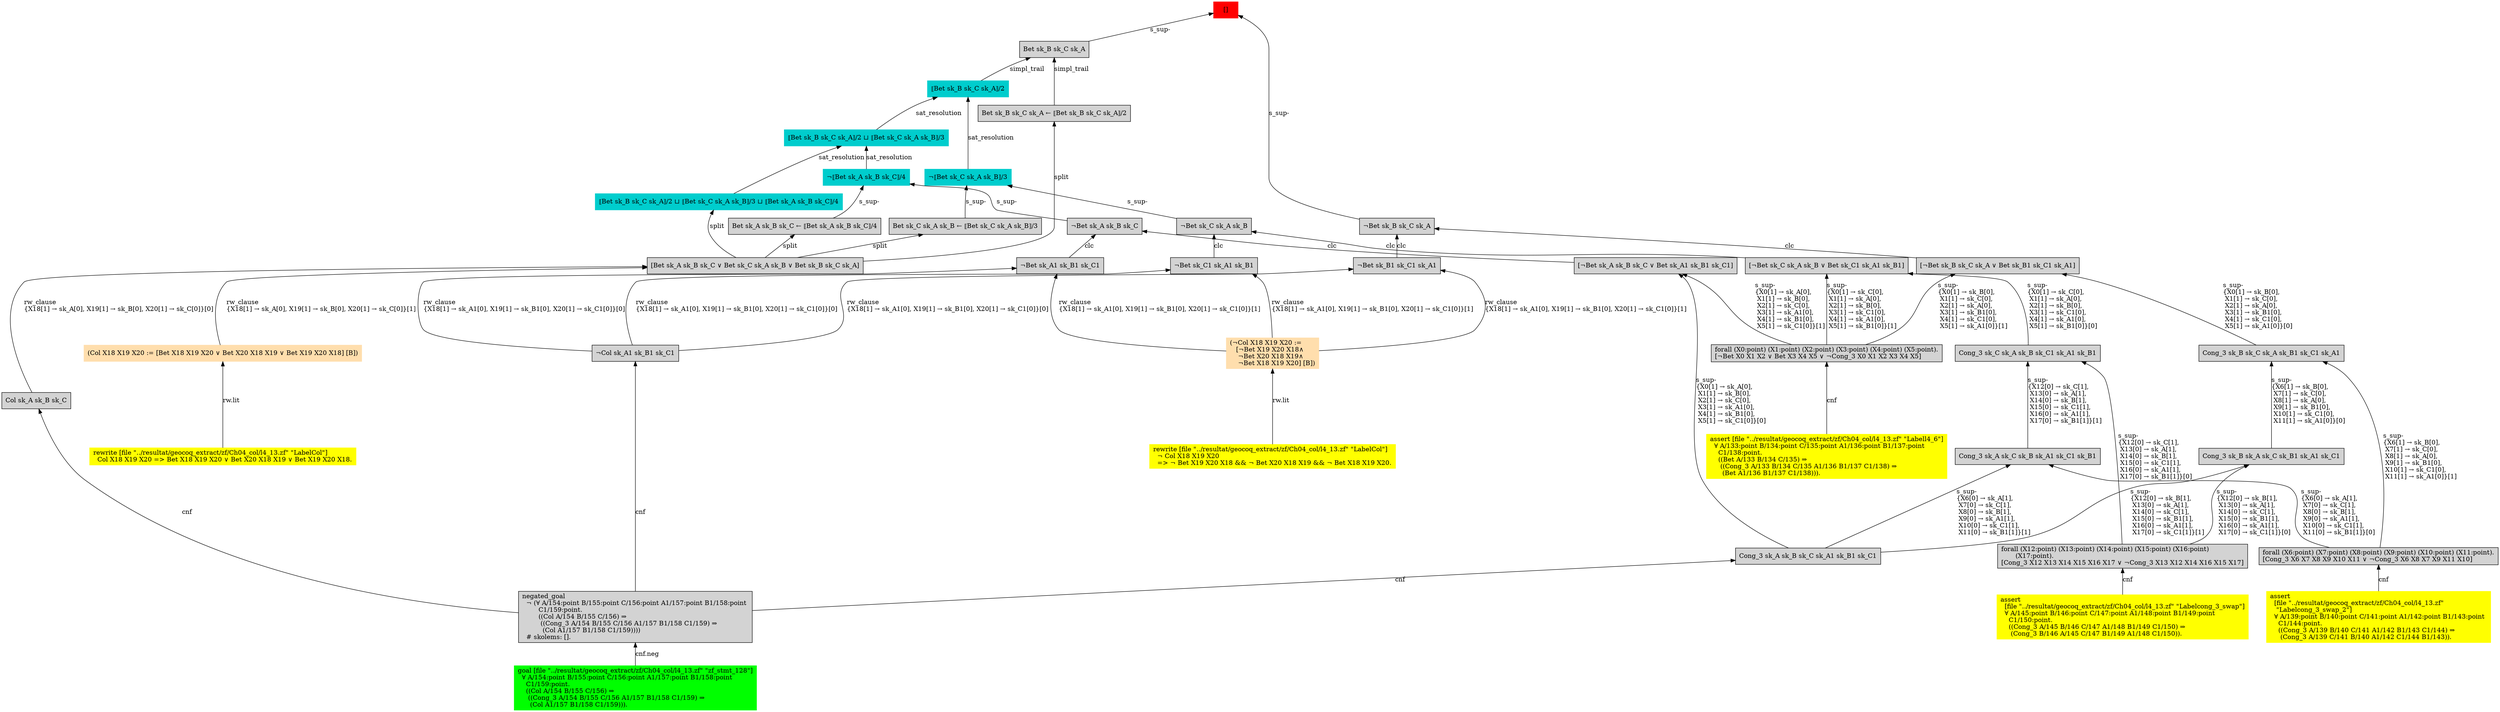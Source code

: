 digraph "unsat_graph" {
  vertex_0 [color=red, label="[]", shape=box, style=filled];
  vertex_0 -> vertex_1 [label="s_sup-\l", dir="back"];
  vertex_1 [shape=box, label="¬Bet sk_B sk_C sk_A\l", style=filled];
  vertex_1 -> vertex_2 [label="clc", dir="back"];
  vertex_2 [shape=box, label="¬Bet sk_B1 sk_C1 sk_A1\l", style=filled];
  vertex_2 -> vertex_3 [label="rw_clause\l\{X18[1] → sk_A1[0], X19[1] → sk_B1[0], X20[1] → sk_C1[0]\}[1]\l", dir="back"];
  vertex_3 [color=navajowhite, shape=box, label="(¬Col X18 X19 X20 :=\l   [¬Bet X19 X20 X18∧\l    ¬Bet X20 X18 X19∧\l    ¬Bet X18 X19 X20] [B])\l", style=filled];
  vertex_3 -> vertex_4 [label="rw.lit", dir="back"];
  vertex_4 [color=yellow, shape=box, label="rewrite [file \"../resultat/geocoq_extract/zf/Ch04_col/l4_13.zf\" \"LabelCol\"]\l  ¬ Col X18 X19 X20\l  =\> ¬ Bet X19 X20 X18 && ¬ Bet X20 X18 X19 && ¬ Bet X18 X19 X20.\l", style=filled];
  vertex_2 -> vertex_5 [label="rw_clause\l\{X18[1] → sk_A1[0], X19[1] → sk_B1[0], X20[1] → sk_C1[0]\}[0]\l", dir="back"];
  vertex_5 [shape=box, label="¬Col sk_A1 sk_B1 sk_C1\l", style=filled];
  vertex_5 -> vertex_6 [label="cnf", dir="back"];
  vertex_6 [shape=box, label="negated_goal\l  ¬ (∀ A/154:point B/155:point C/156:point A1/157:point B1/158:point \l        C1/159:point.\l        ((Col A/154 B/155 C/156) ⇒\l         ((Cong_3 A/154 B/155 C/156 A1/157 B1/158 C1/159) ⇒\l          (Col A1/157 B1/158 C1/159))))\l  # skolems: [].\l", style=filled];
  vertex_6 -> vertex_7 [label="cnf.neg", dir="back"];
  vertex_7 [color=green, shape=box, label="goal [file \"../resultat/geocoq_extract/zf/Ch04_col/l4_13.zf\" \"zf_stmt_128\"]\l  ∀ A/154:point B/155:point C/156:point A1/157:point B1/158:point \l    C1/159:point.\l    ((Col A/154 B/155 C/156) ⇒\l     ((Cong_3 A/154 B/155 C/156 A1/157 B1/158 C1/159) ⇒\l      (Col A1/157 B1/158 C1/159))).\l", style=filled];
  vertex_1 -> vertex_8 [label="clc", dir="back"];
  vertex_8 [shape=box, label="[¬Bet sk_B sk_C sk_A ∨ Bet sk_B1 sk_C1 sk_A1]\l", style=filled];
  vertex_8 -> vertex_9 [label="s_sup-\l\{X0[1] → sk_B[0], \l X1[1] → sk_C[0], \l X2[1] → sk_A[0], \l X3[1] → sk_B1[0], \l X4[1] → sk_C1[0], \l X5[1] → sk_A1[0]\}[1]\l", dir="back"];
  vertex_9 [shape=box, label="forall (X0:point) (X1:point) (X2:point) (X3:point) (X4:point) (X5:point).\l[¬Bet X0 X1 X2 ∨ Bet X3 X4 X5 ∨ ¬Cong_3 X0 X1 X2 X3 X4 X5]\l", style=filled];
  vertex_9 -> vertex_10 [label="cnf", dir="back"];
  vertex_10 [color=yellow, shape=box, label="assert [file \"../resultat/geocoq_extract/zf/Ch04_col/l4_13.zf\" \"Labell4_6\"]\l  ∀ A/133:point B/134:point C/135:point A1/136:point B1/137:point \l    C1/138:point.\l    ((Bet A/133 B/134 C/135) ⇒\l     ((Cong_3 A/133 B/134 C/135 A1/136 B1/137 C1/138) ⇒\l      (Bet A1/136 B1/137 C1/138))).\l", style=filled];
  vertex_8 -> vertex_11 [label="s_sup-\l\{X0[1] → sk_B[0], \l X1[1] → sk_C[0], \l X2[1] → sk_A[0], \l X3[1] → sk_B1[0], \l X4[1] → sk_C1[0], \l X5[1] → sk_A1[0]\}[0]\l", dir="back"];
  vertex_11 [shape=box, label="Cong_3 sk_B sk_C sk_A sk_B1 sk_C1 sk_A1\l", style=filled];
  vertex_11 -> vertex_12 [label="s_sup-\l\{X6[1] → sk_B[0], \l X7[1] → sk_C[0], \l X8[1] → sk_A[0], \l X9[1] → sk_B1[0], \l X10[1] → sk_C1[0], \l X11[1] → sk_A1[0]\}[1]\l", dir="back"];
  vertex_12 [shape=box, label="forall (X6:point) (X7:point) (X8:point) (X9:point) (X10:point) (X11:point).\l[Cong_3 X6 X7 X8 X9 X10 X11 ∨ ¬Cong_3 X6 X8 X7 X9 X11 X10]\l", style=filled];
  vertex_12 -> vertex_13 [label="cnf", dir="back"];
  vertex_13 [color=yellow, shape=box, label="assert\l  [file \"../resultat/geocoq_extract/zf/Ch04_col/l4_13.zf\" \l   \"Labelcong_3_swap_2\"]\l  ∀ A/139:point B/140:point C/141:point A1/142:point B1/143:point \l    C1/144:point.\l    ((Cong_3 A/139 B/140 C/141 A1/142 B1/143 C1/144) ⇒\l     (Cong_3 A/139 C/141 B/140 A1/142 C1/144 B1/143)).\l", style=filled];
  vertex_11 -> vertex_14 [label="s_sup-\l\{X6[1] → sk_B[0], \l X7[1] → sk_C[0], \l X8[1] → sk_A[0], \l X9[1] → sk_B1[0], \l X10[1] → sk_C1[0], \l X11[1] → sk_A1[0]\}[0]\l", dir="back"];
  vertex_14 [shape=box, label="Cong_3 sk_B sk_A sk_C sk_B1 sk_A1 sk_C1\l", style=filled];
  vertex_14 -> vertex_15 [label="s_sup-\l\{X12[0] → sk_B[1], \l X13[0] → sk_A[1], \l X14[0] → sk_C[1], \l X15[0] → sk_B1[1], \l X16[0] → sk_A1[1], \l X17[0] → sk_C1[1]\}[0]\l", dir="back"];
  vertex_15 [shape=box, label="forall (X12:point) (X13:point) (X14:point) (X15:point) (X16:point) \l       (X17:point).\l[Cong_3 X12 X13 X14 X15 X16 X17 ∨ ¬Cong_3 X13 X12 X14 X16 X15 X17]\l", style=filled];
  vertex_15 -> vertex_16 [label="cnf", dir="back"];
  vertex_16 [color=yellow, shape=box, label="assert\l  [file \"../resultat/geocoq_extract/zf/Ch04_col/l4_13.zf\" \"Labelcong_3_swap\"]\l  ∀ A/145:point B/146:point C/147:point A1/148:point B1/149:point \l    C1/150:point.\l    ((Cong_3 A/145 B/146 C/147 A1/148 B1/149 C1/150) ⇒\l     (Cong_3 B/146 A/145 C/147 B1/149 A1/148 C1/150)).\l", style=filled];
  vertex_14 -> vertex_17 [label="s_sup-\l\{X12[0] → sk_B[1], \l X13[0] → sk_A[1], \l X14[0] → sk_C[1], \l X15[0] → sk_B1[1], \l X16[0] → sk_A1[1], \l X17[0] → sk_C1[1]\}[1]\l", dir="back"];
  vertex_17 [shape=box, label="Cong_3 sk_A sk_B sk_C sk_A1 sk_B1 sk_C1\l", style=filled];
  vertex_17 -> vertex_6 [label="cnf", dir="back"];
  vertex_0 -> vertex_18 [label="s_sup-\l", dir="back"];
  vertex_18 [shape=box, label="Bet sk_B sk_C sk_A\l", style=filled];
  vertex_18 -> vertex_19 [label="simpl_trail", dir="back"];
  vertex_19 [color=cyan3, shape=box, label="⟦Bet sk_B sk_C sk_A⟧/2\l", style=filled];
  vertex_19 -> vertex_20 [label="sat_resolution", dir="back"];
  vertex_20 [color=cyan3, shape=box, label="¬⟦Bet sk_C sk_A sk_B⟧/3\l", style=filled];
  vertex_20 -> vertex_21 [label="s_sup-\l", dir="back"];
  vertex_21 [shape=box, label="¬Bet sk_C sk_A sk_B\l", style=filled];
  vertex_21 -> vertex_22 [label="clc", dir="back"];
  vertex_22 [shape=box, label="¬Bet sk_C1 sk_A1 sk_B1\l", style=filled];
  vertex_22 -> vertex_3 [label="rw_clause\l\{X18[1] → sk_A1[0], X19[1] → sk_B1[0], X20[1] → sk_C1[0]\}[1]\l", dir="back"];
  vertex_22 -> vertex_5 [label="rw_clause\l\{X18[1] → sk_A1[0], X19[1] → sk_B1[0], X20[1] → sk_C1[0]\}[0]\l", dir="back"];
  vertex_21 -> vertex_23 [label="clc", dir="back"];
  vertex_23 [shape=box, label="[¬Bet sk_C sk_A sk_B ∨ Bet sk_C1 sk_A1 sk_B1]\l", style=filled];
  vertex_23 -> vertex_9 [label="s_sup-\l\{X0[1] → sk_C[0], \l X1[1] → sk_A[0], \l X2[1] → sk_B[0], \l X3[1] → sk_C1[0], \l X4[1] → sk_A1[0], \l X5[1] → sk_B1[0]\}[1]\l", dir="back"];
  vertex_23 -> vertex_24 [label="s_sup-\l\{X0[1] → sk_C[0], \l X1[1] → sk_A[0], \l X2[1] → sk_B[0], \l X3[1] → sk_C1[0], \l X4[1] → sk_A1[0], \l X5[1] → sk_B1[0]\}[0]\l", dir="back"];
  vertex_24 [shape=box, label="Cong_3 sk_C sk_A sk_B sk_C1 sk_A1 sk_B1\l", style=filled];
  vertex_24 -> vertex_15 [label="s_sup-\l\{X12[0] → sk_C[1], \l X13[0] → sk_A[1], \l X14[0] → sk_B[1], \l X15[0] → sk_C1[1], \l X16[0] → sk_A1[1], \l X17[0] → sk_B1[1]\}[0]\l", dir="back"];
  vertex_24 -> vertex_25 [label="s_sup-\l\{X12[0] → sk_C[1], \l X13[0] → sk_A[1], \l X14[0] → sk_B[1], \l X15[0] → sk_C1[1], \l X16[0] → sk_A1[1], \l X17[0] → sk_B1[1]\}[1]\l", dir="back"];
  vertex_25 [shape=box, label="Cong_3 sk_A sk_C sk_B sk_A1 sk_C1 sk_B1\l", style=filled];
  vertex_25 -> vertex_12 [label="s_sup-\l\{X6[0] → sk_A[1], \l X7[0] → sk_C[1], \l X8[0] → sk_B[1], \l X9[0] → sk_A1[1], \l X10[0] → sk_C1[1], \l X11[0] → sk_B1[1]\}[0]\l", dir="back"];
  vertex_25 -> vertex_17 [label="s_sup-\l\{X6[0] → sk_A[1], \l X7[0] → sk_C[1], \l X8[0] → sk_B[1], \l X9[0] → sk_A1[1], \l X10[0] → sk_C1[1], \l X11[0] → sk_B1[1]\}[1]\l", dir="back"];
  vertex_20 -> vertex_26 [label="s_sup-\l", dir="back"];
  vertex_26 [shape=box, label="Bet sk_C sk_A sk_B ← ⟦Bet sk_C sk_A sk_B⟧/3\l", style=filled];
  vertex_26 -> vertex_27 [label="split", dir="back"];
  vertex_27 [shape=box, label="[Bet sk_A sk_B sk_C ∨ Bet sk_C sk_A sk_B ∨ Bet sk_B sk_C sk_A]\l", style=filled];
  vertex_27 -> vertex_28 [label="rw_clause\l\{X18[1] → sk_A[0], X19[1] → sk_B[0], X20[1] → sk_C[0]\}[1]\l", dir="back"];
  vertex_28 [color=navajowhite, shape=box, label="(Col X18 X19 X20 := [Bet X18 X19 X20 ∨ Bet X20 X18 X19 ∨ Bet X19 X20 X18] [B])\l", style=filled];
  vertex_28 -> vertex_29 [label="rw.lit", dir="back"];
  vertex_29 [color=yellow, shape=box, label="rewrite [file \"../resultat/geocoq_extract/zf/Ch04_col/l4_13.zf\" \"LabelCol\"]\l  Col X18 X19 X20 =\> Bet X18 X19 X20 ∨ Bet X20 X18 X19 ∨ Bet X19 X20 X18.\l", style=filled];
  vertex_27 -> vertex_30 [label="rw_clause\l\{X18[1] → sk_A[0], X19[1] → sk_B[0], X20[1] → sk_C[0]\}[0]\l", dir="back"];
  vertex_30 [shape=box, label="Col sk_A sk_B sk_C\l", style=filled];
  vertex_30 -> vertex_6 [label="cnf", dir="back"];
  vertex_19 -> vertex_31 [label="sat_resolution", dir="back"];
  vertex_31 [color=cyan3, shape=box, label="⟦Bet sk_B sk_C sk_A⟧/2 ⊔ ⟦Bet sk_C sk_A sk_B⟧/3\l", style=filled];
  vertex_31 -> vertex_32 [label="sat_resolution", dir="back"];
  vertex_32 [color=cyan3, shape=box, label="¬⟦Bet sk_A sk_B sk_C⟧/4\l", style=filled];
  vertex_32 -> vertex_33 [label="s_sup-\l", dir="back"];
  vertex_33 [shape=box, label="¬Bet sk_A sk_B sk_C\l", style=filled];
  vertex_33 -> vertex_34 [label="clc", dir="back"];
  vertex_34 [shape=box, label="¬Bet sk_A1 sk_B1 sk_C1\l", style=filled];
  vertex_34 -> vertex_3 [label="rw_clause\l\{X18[1] → sk_A1[0], X19[1] → sk_B1[0], X20[1] → sk_C1[0]\}[1]\l", dir="back"];
  vertex_34 -> vertex_5 [label="rw_clause\l\{X18[1] → sk_A1[0], X19[1] → sk_B1[0], X20[1] → sk_C1[0]\}[0]\l", dir="back"];
  vertex_33 -> vertex_35 [label="clc", dir="back"];
  vertex_35 [shape=box, label="[¬Bet sk_A sk_B sk_C ∨ Bet sk_A1 sk_B1 sk_C1]\l", style=filled];
  vertex_35 -> vertex_9 [label="s_sup-\l\{X0[1] → sk_A[0], \l X1[1] → sk_B[0], \l X2[1] → sk_C[0], \l X3[1] → sk_A1[0], \l X4[1] → sk_B1[0], \l X5[1] → sk_C1[0]\}[1]\l", dir="back"];
  vertex_35 -> vertex_17 [label="s_sup-\l\{X0[1] → sk_A[0], \l X1[1] → sk_B[0], \l X2[1] → sk_C[0], \l X3[1] → sk_A1[0], \l X4[1] → sk_B1[0], \l X5[1] → sk_C1[0]\}[0]\l", dir="back"];
  vertex_32 -> vertex_36 [label="s_sup-\l", dir="back"];
  vertex_36 [shape=box, label="Bet sk_A sk_B sk_C ← ⟦Bet sk_A sk_B sk_C⟧/4\l", style=filled];
  vertex_36 -> vertex_27 [label="split", dir="back"];
  vertex_31 -> vertex_37 [label="sat_resolution", dir="back"];
  vertex_37 [color=cyan3, shape=box, label="⟦Bet sk_B sk_C sk_A⟧/2 ⊔ ⟦Bet sk_C sk_A sk_B⟧/3 ⊔ ⟦Bet sk_A sk_B sk_C⟧/4\l", style=filled];
  vertex_37 -> vertex_27 [label="split", dir="back"];
  vertex_18 -> vertex_38 [label="simpl_trail", dir="back"];
  vertex_38 [shape=box, label="Bet sk_B sk_C sk_A ← ⟦Bet sk_B sk_C sk_A⟧/2\l", style=filled];
  vertex_38 -> vertex_27 [label="split", dir="back"];
  }


